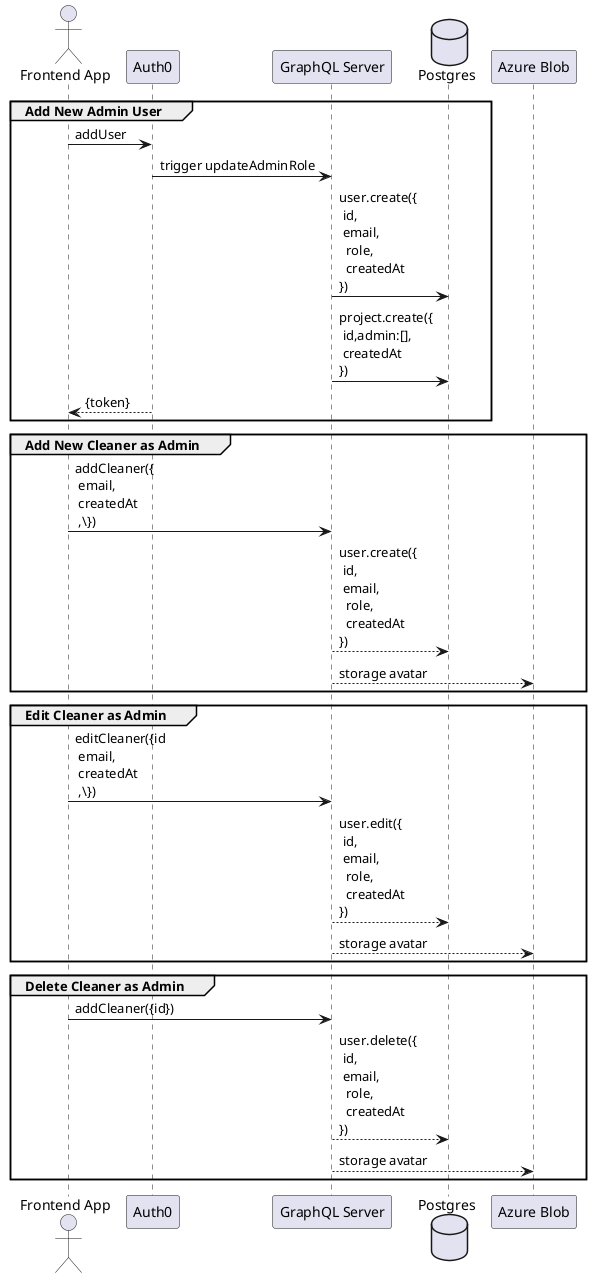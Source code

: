 @startuml
actor "Frontend App" as fe
participant "Auth0" as auth
participant "GraphQL Server" as be
database "Postgres" as db
participant "Azure Blob" as storage
group Add New Admin User
fe -> auth: addUser
auth -> be:  trigger updateAdminRole
be -> db: user.create({\n id,\n email,\n  role,\n  createdAt\n})
be -> db: project.create({\n id,admin:[],\n createdAt\n}) 
auth --> fe: {token}
end
group Add New Cleaner as Admin
fe -> be: addCleaner({\n email,\n createdAt\n ,\})
be --> db:user.create({\n id,\n email,\n  role,\n  createdAt\n})
be --> storage: storage avatar
end
group Edit Cleaner as Admin
fe -> be: editCleaner({id\n email,\n createdAt\n ,\})
be --> db:user.edit({\n id,\n email,\n  role,\n  createdAt\n})
be --> storage: storage avatar
end
group Delete Cleaner as Admin
fe -> be: addCleaner({id})
be --> db:user.delete({\n id,\n email,\n  role,\n  createdAt\n})
be --> storage: storage avatar
end
@enduml